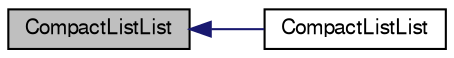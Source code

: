 digraph "CompactListList"
{
  bgcolor="transparent";
  edge [fontname="FreeSans",fontsize="10",labelfontname="FreeSans",labelfontsize="10"];
  node [fontname="FreeSans",fontsize="10",shape=record];
  rankdir="LR";
  Node1 [label="CompactListList",height=0.2,width=0.4,color="black", fillcolor="grey75", style="filled", fontcolor="black"];
  Node1 -> Node2 [dir="back",color="midnightblue",fontsize="10",style="solid",fontname="FreeSans"];
  Node2 [label="CompactListList",height=0.2,width=0.4,color="black",URL="$a21674.html#a26f9bfc0f163245f15f11dea1f07e32e",tooltip="Construct by converting given List<List<T> > "];
}
